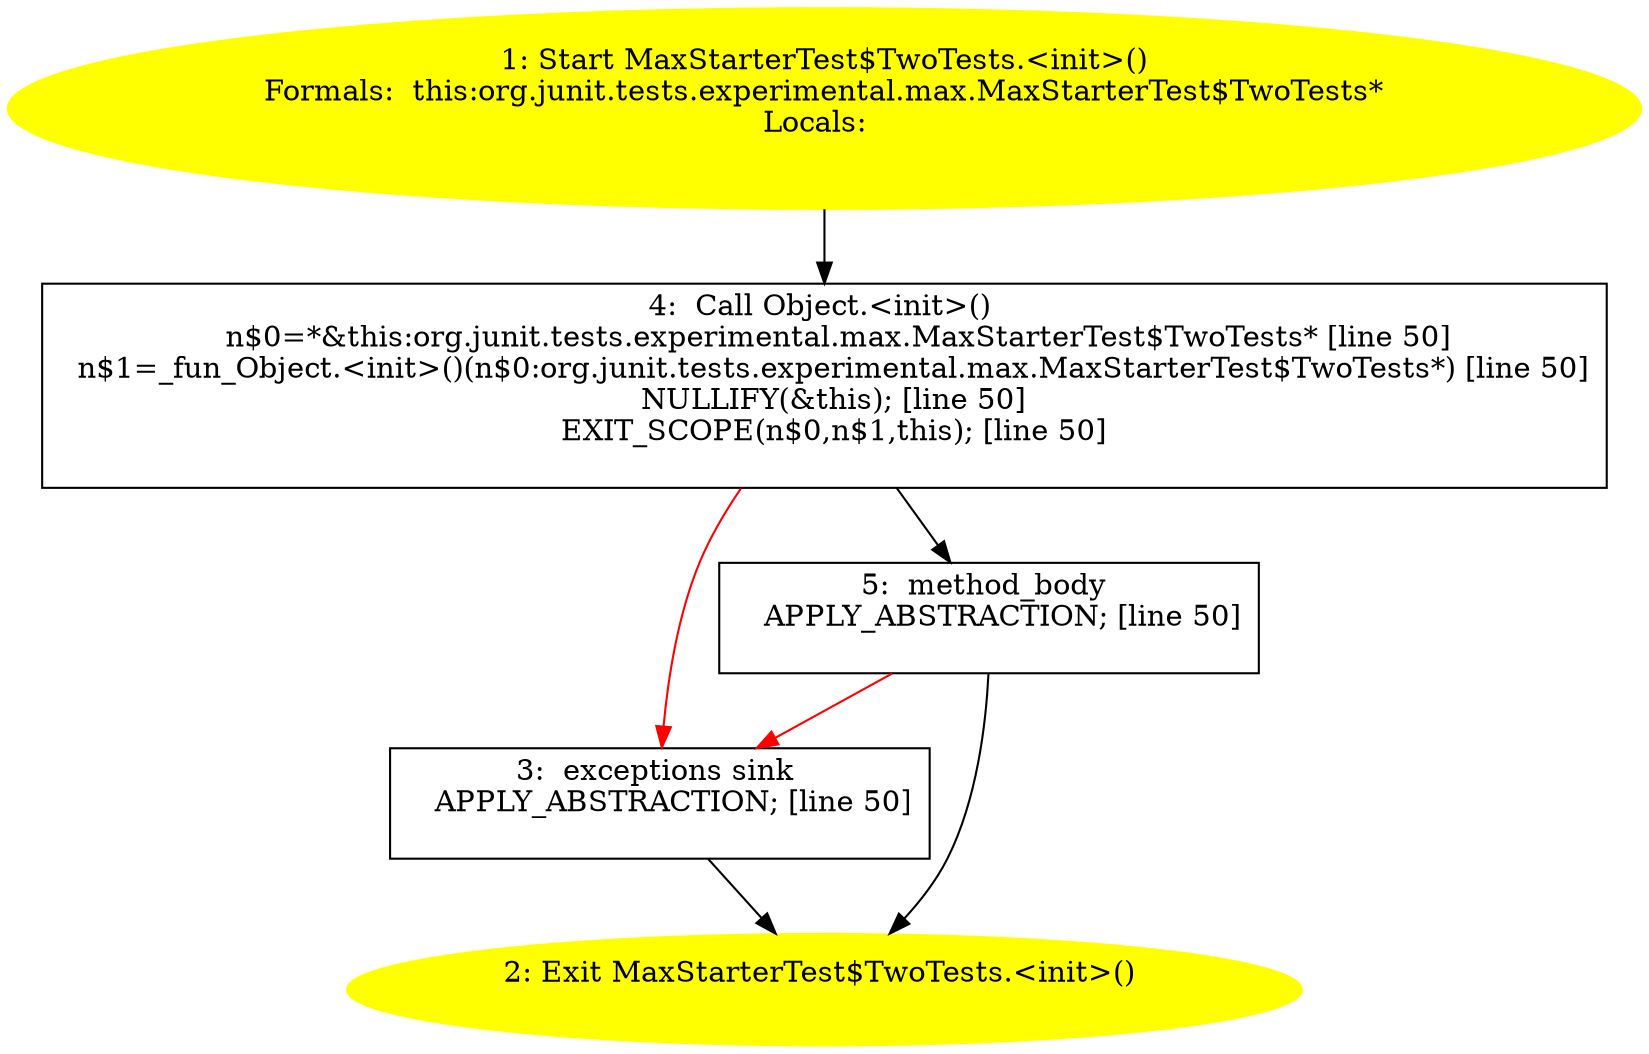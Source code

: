 /* @generated */
digraph cfg {
"org.junit.tests.experimental.max.MaxStarterTest$TwoTests.<init>().f813ce914e6d1e1f96b4a74f8e30d54f_1" [label="1: Start MaxStarterTest$TwoTests.<init>()\nFormals:  this:org.junit.tests.experimental.max.MaxStarterTest$TwoTests*\nLocals:  \n  " color=yellow style=filled]
	

	 "org.junit.tests.experimental.max.MaxStarterTest$TwoTests.<init>().f813ce914e6d1e1f96b4a74f8e30d54f_1" -> "org.junit.tests.experimental.max.MaxStarterTest$TwoTests.<init>().f813ce914e6d1e1f96b4a74f8e30d54f_4" ;
"org.junit.tests.experimental.max.MaxStarterTest$TwoTests.<init>().f813ce914e6d1e1f96b4a74f8e30d54f_2" [label="2: Exit MaxStarterTest$TwoTests.<init>() \n  " color=yellow style=filled]
	

"org.junit.tests.experimental.max.MaxStarterTest$TwoTests.<init>().f813ce914e6d1e1f96b4a74f8e30d54f_3" [label="3:  exceptions sink \n   APPLY_ABSTRACTION; [line 50]\n " shape="box"]
	

	 "org.junit.tests.experimental.max.MaxStarterTest$TwoTests.<init>().f813ce914e6d1e1f96b4a74f8e30d54f_3" -> "org.junit.tests.experimental.max.MaxStarterTest$TwoTests.<init>().f813ce914e6d1e1f96b4a74f8e30d54f_2" ;
"org.junit.tests.experimental.max.MaxStarterTest$TwoTests.<init>().f813ce914e6d1e1f96b4a74f8e30d54f_4" [label="4:  Call Object.<init>() \n   n$0=*&this:org.junit.tests.experimental.max.MaxStarterTest$TwoTests* [line 50]\n  n$1=_fun_Object.<init>()(n$0:org.junit.tests.experimental.max.MaxStarterTest$TwoTests*) [line 50]\n  NULLIFY(&this); [line 50]\n  EXIT_SCOPE(n$0,n$1,this); [line 50]\n " shape="box"]
	

	 "org.junit.tests.experimental.max.MaxStarterTest$TwoTests.<init>().f813ce914e6d1e1f96b4a74f8e30d54f_4" -> "org.junit.tests.experimental.max.MaxStarterTest$TwoTests.<init>().f813ce914e6d1e1f96b4a74f8e30d54f_5" ;
	 "org.junit.tests.experimental.max.MaxStarterTest$TwoTests.<init>().f813ce914e6d1e1f96b4a74f8e30d54f_4" -> "org.junit.tests.experimental.max.MaxStarterTest$TwoTests.<init>().f813ce914e6d1e1f96b4a74f8e30d54f_3" [color="red" ];
"org.junit.tests.experimental.max.MaxStarterTest$TwoTests.<init>().f813ce914e6d1e1f96b4a74f8e30d54f_5" [label="5:  method_body \n   APPLY_ABSTRACTION; [line 50]\n " shape="box"]
	

	 "org.junit.tests.experimental.max.MaxStarterTest$TwoTests.<init>().f813ce914e6d1e1f96b4a74f8e30d54f_5" -> "org.junit.tests.experimental.max.MaxStarterTest$TwoTests.<init>().f813ce914e6d1e1f96b4a74f8e30d54f_2" ;
	 "org.junit.tests.experimental.max.MaxStarterTest$TwoTests.<init>().f813ce914e6d1e1f96b4a74f8e30d54f_5" -> "org.junit.tests.experimental.max.MaxStarterTest$TwoTests.<init>().f813ce914e6d1e1f96b4a74f8e30d54f_3" [color="red" ];
}
